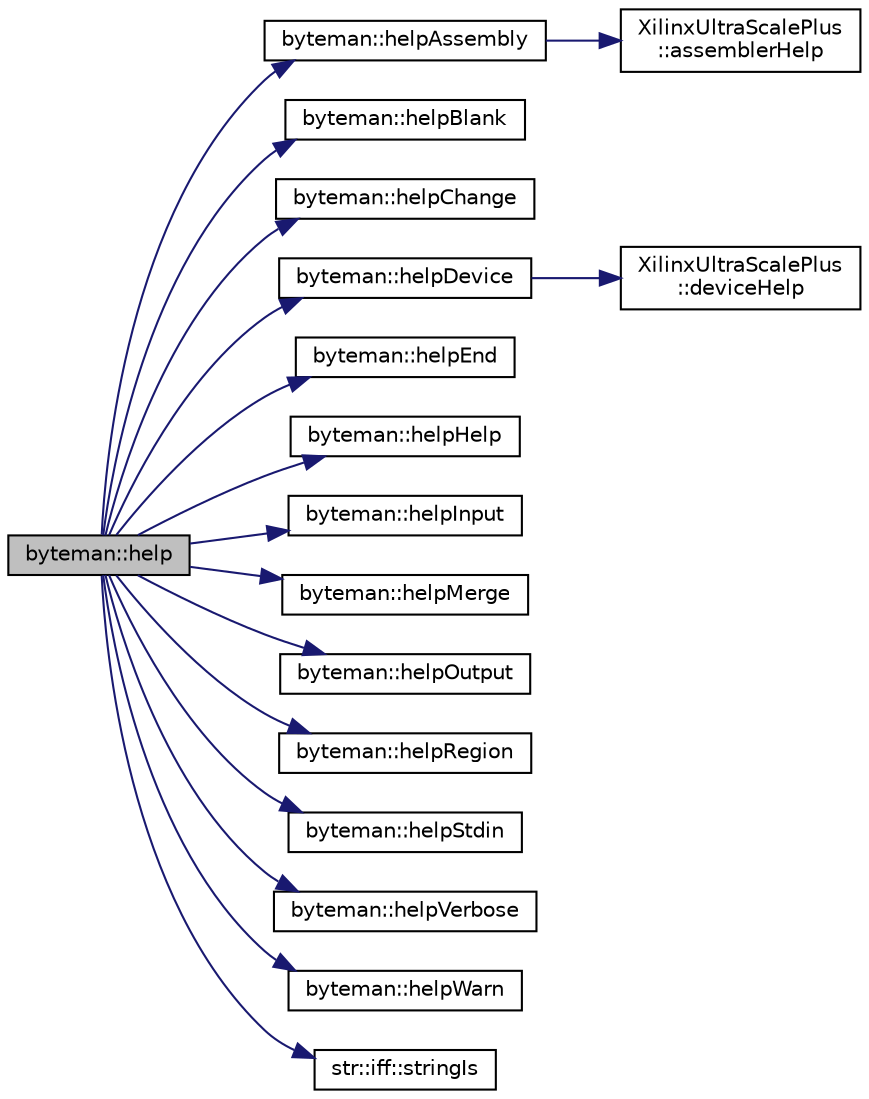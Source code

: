 digraph "byteman::help"
{
 // INTERACTIVE_SVG=YES
 // LATEX_PDF_SIZE
  edge [fontname="Helvetica",fontsize="10",labelfontname="Helvetica",labelfontsize="10"];
  node [fontname="Helvetica",fontsize="10",shape=record];
  rankdir="LR";
  Node1 [label="byteman::help",height=0.2,width=0.4,color="black", fillcolor="grey75", style="filled", fontcolor="black",tooltip=" "];
  Node1 -> Node2 [color="midnightblue",fontsize="10",style="solid",fontname="Helvetica"];
  Node2 [label="byteman::helpAssembly",height=0.2,width=0.4,color="black", fillcolor="white", style="filled",URL="$classbyteman.html#a9ad2bc3f3016aaaebc149252b2709a93",tooltip=" "];
  Node2 -> Node3 [color="midnightblue",fontsize="10",style="solid",fontname="Helvetica"];
  Node3 [label="XilinxUltraScalePlus\l::assemblerHelp",height=0.2,width=0.4,color="black", fillcolor="white", style="filled",URL="$classXilinxUltraScalePlus.html#aff73edd581c9694ceb1db5b7eb6ff715",tooltip=" "];
  Node1 -> Node4 [color="midnightblue",fontsize="10",style="solid",fontname="Helvetica"];
  Node4 [label="byteman::helpBlank",height=0.2,width=0.4,color="black", fillcolor="white", style="filled",URL="$classbyteman.html#aa47adb75915e3b69a8a0ed3f3f7a5d8a",tooltip=" "];
  Node1 -> Node5 [color="midnightblue",fontsize="10",style="solid",fontname="Helvetica"];
  Node5 [label="byteman::helpChange",height=0.2,width=0.4,color="black", fillcolor="white", style="filled",URL="$classbyteman.html#aceeb0af157eeee6bb3f2dcc19fbff117",tooltip=" "];
  Node1 -> Node6 [color="midnightblue",fontsize="10",style="solid",fontname="Helvetica"];
  Node6 [label="byteman::helpDevice",height=0.2,width=0.4,color="black", fillcolor="white", style="filled",URL="$classbyteman.html#a71cff3e5fdf872ab4191272e8093e251",tooltip=" "];
  Node6 -> Node7 [color="midnightblue",fontsize="10",style="solid",fontname="Helvetica"];
  Node7 [label="XilinxUltraScalePlus\l::deviceHelp",height=0.2,width=0.4,color="black", fillcolor="white", style="filled",URL="$classXilinxUltraScalePlus.html#a564a6581d411cbd833267af724371c91",tooltip=" "];
  Node1 -> Node8 [color="midnightblue",fontsize="10",style="solid",fontname="Helvetica"];
  Node8 [label="byteman::helpEnd",height=0.2,width=0.4,color="black", fillcolor="white", style="filled",URL="$classbyteman.html#ac6a29d60a9ec9c660ae3f0b5738ddc04",tooltip=" "];
  Node1 -> Node9 [color="midnightblue",fontsize="10",style="solid",fontname="Helvetica"];
  Node9 [label="byteman::helpHelp",height=0.2,width=0.4,color="black", fillcolor="white", style="filled",URL="$classbyteman.html#a241d8ba46adc36207705d5d8bbaa5789",tooltip=" "];
  Node1 -> Node10 [color="midnightblue",fontsize="10",style="solid",fontname="Helvetica"];
  Node10 [label="byteman::helpInput",height=0.2,width=0.4,color="black", fillcolor="white", style="filled",URL="$classbyteman.html#a6d0592f55d3d9b1d0d6788e042040e0d",tooltip=" "];
  Node1 -> Node11 [color="midnightblue",fontsize="10",style="solid",fontname="Helvetica"];
  Node11 [label="byteman::helpMerge",height=0.2,width=0.4,color="black", fillcolor="white", style="filled",URL="$classbyteman.html#ad9e8a2b8dfd164c3b8eabdb7cf8d0cc5",tooltip=" "];
  Node1 -> Node12 [color="midnightblue",fontsize="10",style="solid",fontname="Helvetica"];
  Node12 [label="byteman::helpOutput",height=0.2,width=0.4,color="black", fillcolor="white", style="filled",URL="$classbyteman.html#ae97632145d793ca2e834420291e48128",tooltip=" "];
  Node1 -> Node13 [color="midnightblue",fontsize="10",style="solid",fontname="Helvetica"];
  Node13 [label="byteman::helpRegion",height=0.2,width=0.4,color="black", fillcolor="white", style="filled",URL="$classbyteman.html#a663cb8a05b02f27bbddd7775a5b045d3",tooltip=" "];
  Node1 -> Node14 [color="midnightblue",fontsize="10",style="solid",fontname="Helvetica"];
  Node14 [label="byteman::helpStdin",height=0.2,width=0.4,color="black", fillcolor="white", style="filled",URL="$classbyteman.html#adc32a9f5982faae7605b39f22a50c8bc",tooltip=" "];
  Node1 -> Node15 [color="midnightblue",fontsize="10",style="solid",fontname="Helvetica"];
  Node15 [label="byteman::helpVerbose",height=0.2,width=0.4,color="black", fillcolor="white", style="filled",URL="$classbyteman.html#aa774e482391e449932ac6c05fb67ce03",tooltip=" "];
  Node1 -> Node16 [color="midnightblue",fontsize="10",style="solid",fontname="Helvetica"];
  Node16 [label="byteman::helpWarn",height=0.2,width=0.4,color="black", fillcolor="white", style="filled",URL="$classbyteman.html#aec845ce66a66575c305d8d6de462b453",tooltip=" "];
  Node1 -> Node17 [color="midnightblue",fontsize="10",style="solid",fontname="Helvetica"];
  Node17 [label="str::iff::stringIs",height=0.2,width=0.4,color="black", fillcolor="white", style="filled",URL="$namespacestr_1_1iff.html#acb4ee5230fb11f4c54a20525221abb0b",tooltip=" "];
}

